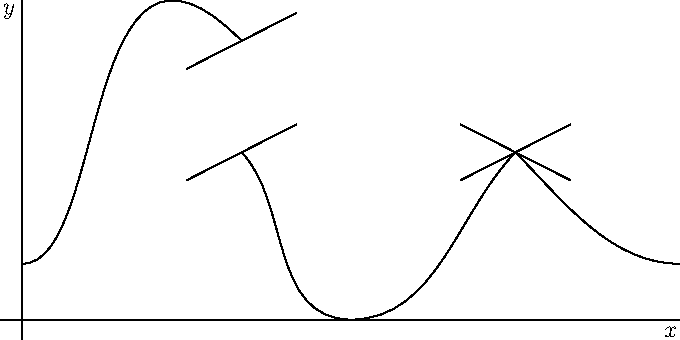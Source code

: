 size(12cm,6cm,IgnoreAspect);
import graph;
xaxis("$x$");
yaxis("$y$");
draw((0,1){E}..{SE}(4,5));
draw((4,3){SE}..{E}(6,0){E}..{NE}(9,3));
draw((9,3){SE}..{E}(12,1));
draw((3,4.5)--(5,5.5));
draw((3,2.5)--(5,3.5));
draw((8,2.5)--(10,3.5));
draw((8,3.5)--(10,2.5));
